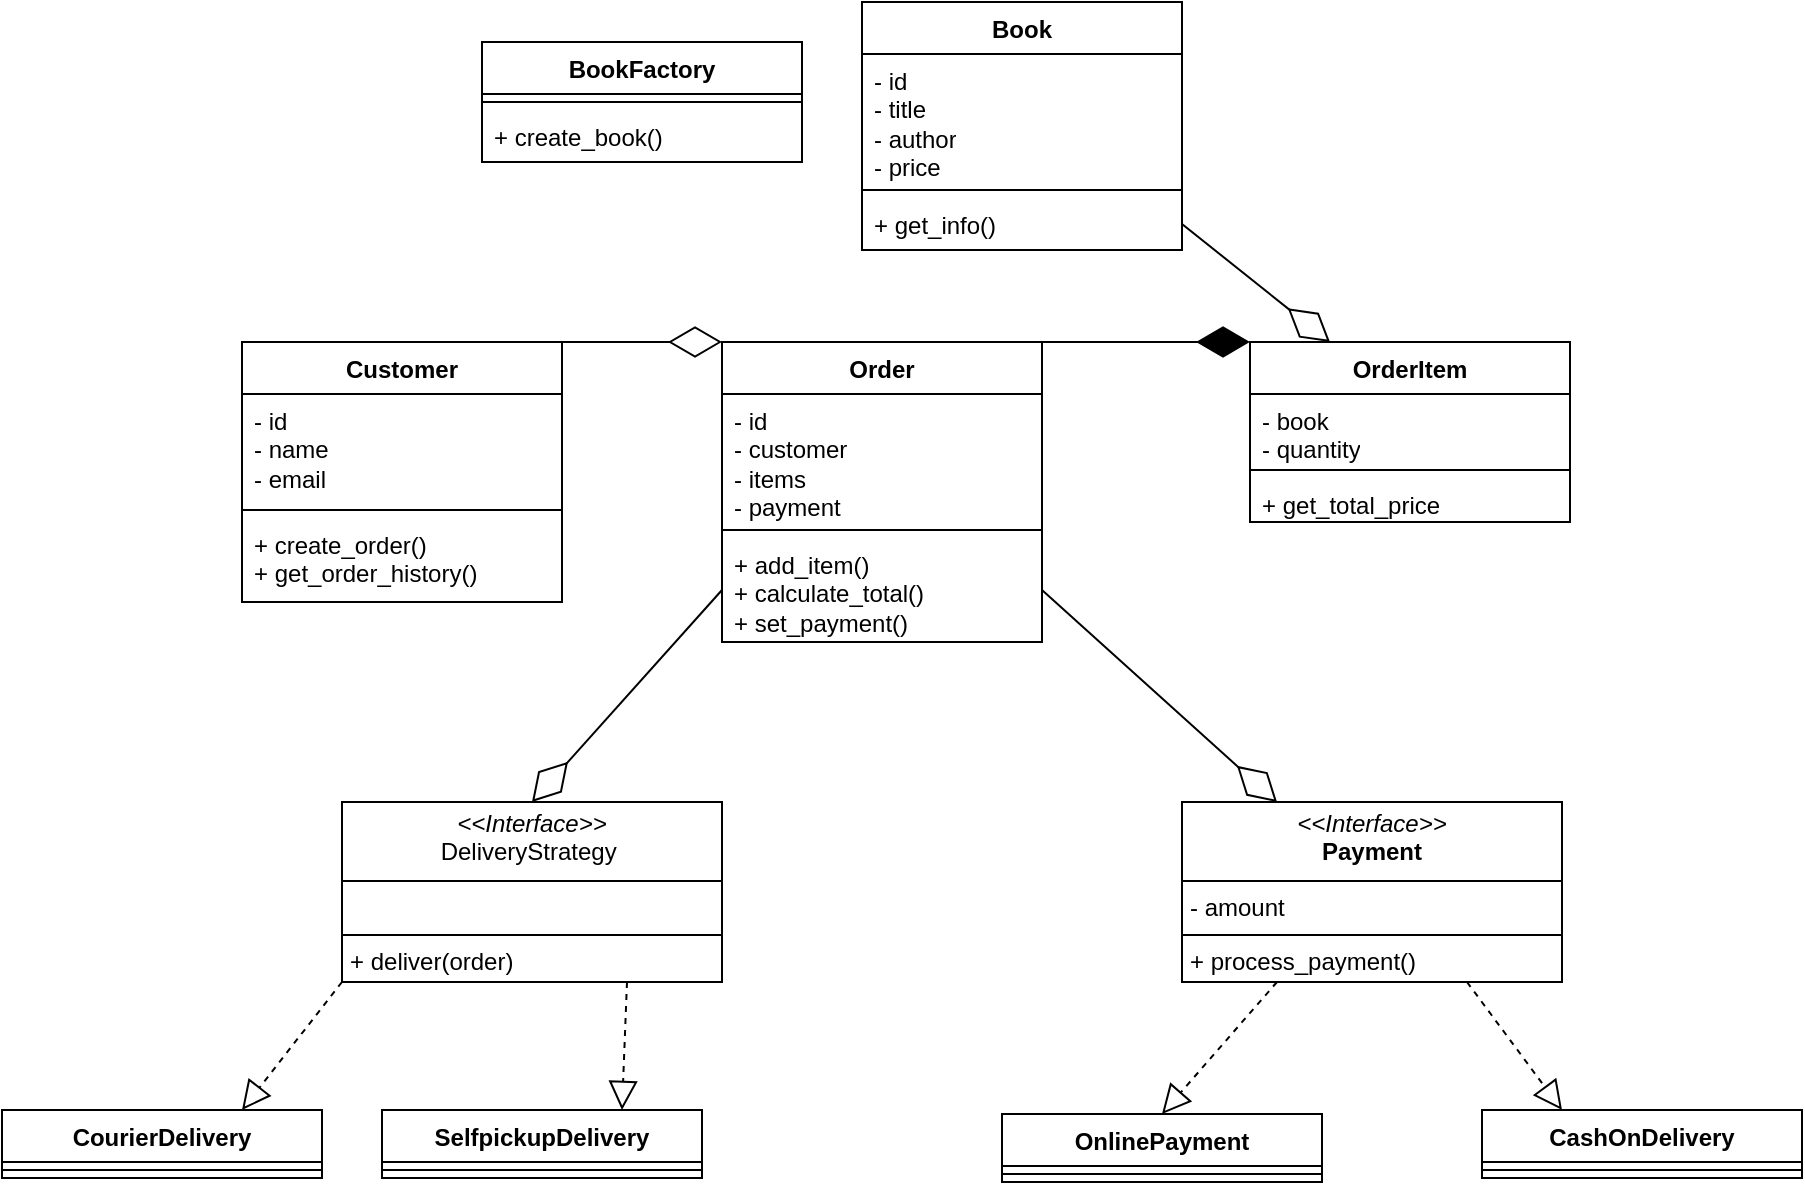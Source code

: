 <mxfile version="27.0.3">
  <diagram name="Сторінка-1" id="2ufDuct3NhN0oNPdhBB-">
    <mxGraphModel dx="2635" dy="796" grid="1" gridSize="10" guides="1" tooltips="1" connect="1" arrows="1" fold="1" page="1" pageScale="1" pageWidth="827" pageHeight="1169" math="0" shadow="0">
      <root>
        <mxCell id="0" />
        <mxCell id="1" parent="0" />
        <mxCell id="1Gr097Z7XjFOwYhHrzYQ-1" value="Book" style="swimlane;fontStyle=1;align=center;verticalAlign=top;childLayout=stackLayout;horizontal=1;startSize=26;horizontalStack=0;resizeParent=1;resizeParentMax=0;resizeLast=0;collapsible=1;marginBottom=0;whiteSpace=wrap;html=1;" vertex="1" parent="1">
          <mxGeometry x="60" y="120" width="160" height="124" as="geometry" />
        </mxCell>
        <mxCell id="1Gr097Z7XjFOwYhHrzYQ-2" value="- id&lt;div&gt;- title&lt;/div&gt;&lt;div&gt;- author&lt;/div&gt;&lt;div&gt;- price&lt;/div&gt;" style="text;strokeColor=none;fillColor=none;align=left;verticalAlign=top;spacingLeft=4;spacingRight=4;overflow=hidden;rotatable=0;points=[[0,0.5],[1,0.5]];portConstraint=eastwest;whiteSpace=wrap;html=1;" vertex="1" parent="1Gr097Z7XjFOwYhHrzYQ-1">
          <mxGeometry y="26" width="160" height="64" as="geometry" />
        </mxCell>
        <mxCell id="1Gr097Z7XjFOwYhHrzYQ-3" value="" style="line;strokeWidth=1;fillColor=none;align=left;verticalAlign=middle;spacingTop=-1;spacingLeft=3;spacingRight=3;rotatable=0;labelPosition=right;points=[];portConstraint=eastwest;strokeColor=inherit;" vertex="1" parent="1Gr097Z7XjFOwYhHrzYQ-1">
          <mxGeometry y="90" width="160" height="8" as="geometry" />
        </mxCell>
        <mxCell id="1Gr097Z7XjFOwYhHrzYQ-4" value="+ get_info()" style="text;strokeColor=none;fillColor=none;align=left;verticalAlign=top;spacingLeft=4;spacingRight=4;overflow=hidden;rotatable=0;points=[[0,0.5],[1,0.5]];portConstraint=eastwest;whiteSpace=wrap;html=1;" vertex="1" parent="1Gr097Z7XjFOwYhHrzYQ-1">
          <mxGeometry y="98" width="160" height="26" as="geometry" />
        </mxCell>
        <mxCell id="1Gr097Z7XjFOwYhHrzYQ-5" value="Customer" style="swimlane;fontStyle=1;align=center;verticalAlign=top;childLayout=stackLayout;horizontal=1;startSize=26;horizontalStack=0;resizeParent=1;resizeParentMax=0;resizeLast=0;collapsible=1;marginBottom=0;whiteSpace=wrap;html=1;" vertex="1" parent="1">
          <mxGeometry x="-250" y="290" width="160" height="130" as="geometry" />
        </mxCell>
        <mxCell id="1Gr097Z7XjFOwYhHrzYQ-6" value="- id&lt;div&gt;- name&lt;/div&gt;&lt;div&gt;- email&lt;/div&gt;" style="text;strokeColor=none;fillColor=none;align=left;verticalAlign=top;spacingLeft=4;spacingRight=4;overflow=hidden;rotatable=0;points=[[0,0.5],[1,0.5]];portConstraint=eastwest;whiteSpace=wrap;html=1;" vertex="1" parent="1Gr097Z7XjFOwYhHrzYQ-5">
          <mxGeometry y="26" width="160" height="54" as="geometry" />
        </mxCell>
        <mxCell id="1Gr097Z7XjFOwYhHrzYQ-7" value="" style="line;strokeWidth=1;fillColor=none;align=left;verticalAlign=middle;spacingTop=-1;spacingLeft=3;spacingRight=3;rotatable=0;labelPosition=right;points=[];portConstraint=eastwest;strokeColor=inherit;" vertex="1" parent="1Gr097Z7XjFOwYhHrzYQ-5">
          <mxGeometry y="80" width="160" height="8" as="geometry" />
        </mxCell>
        <mxCell id="1Gr097Z7XjFOwYhHrzYQ-8" value="+ create_order()&lt;br&gt;+ get_order_history()" style="text;strokeColor=none;fillColor=none;align=left;verticalAlign=top;spacingLeft=4;spacingRight=4;overflow=hidden;rotatable=0;points=[[0,0.5],[1,0.5]];portConstraint=eastwest;whiteSpace=wrap;html=1;" vertex="1" parent="1Gr097Z7XjFOwYhHrzYQ-5">
          <mxGeometry y="88" width="160" height="42" as="geometry" />
        </mxCell>
        <mxCell id="1Gr097Z7XjFOwYhHrzYQ-9" value="Order" style="swimlane;fontStyle=1;align=center;verticalAlign=top;childLayout=stackLayout;horizontal=1;startSize=26;horizontalStack=0;resizeParent=1;resizeParentMax=0;resizeLast=0;collapsible=1;marginBottom=0;whiteSpace=wrap;html=1;" vertex="1" parent="1">
          <mxGeometry x="-10" y="290" width="160" height="150" as="geometry" />
        </mxCell>
        <mxCell id="1Gr097Z7XjFOwYhHrzYQ-10" value="- id&lt;div&gt;- customer&lt;/div&gt;&lt;div&gt;- items&lt;/div&gt;&lt;div&gt;- payment&lt;/div&gt;" style="text;strokeColor=none;fillColor=none;align=left;verticalAlign=top;spacingLeft=4;spacingRight=4;overflow=hidden;rotatable=0;points=[[0,0.5],[1,0.5]];portConstraint=eastwest;whiteSpace=wrap;html=1;" vertex="1" parent="1Gr097Z7XjFOwYhHrzYQ-9">
          <mxGeometry y="26" width="160" height="64" as="geometry" />
        </mxCell>
        <mxCell id="1Gr097Z7XjFOwYhHrzYQ-11" value="" style="line;strokeWidth=1;fillColor=none;align=left;verticalAlign=middle;spacingTop=-1;spacingLeft=3;spacingRight=3;rotatable=0;labelPosition=right;points=[];portConstraint=eastwest;strokeColor=inherit;" vertex="1" parent="1Gr097Z7XjFOwYhHrzYQ-9">
          <mxGeometry y="90" width="160" height="8" as="geometry" />
        </mxCell>
        <mxCell id="1Gr097Z7XjFOwYhHrzYQ-12" value="+ add_item()&lt;div&gt;+ calculate_total()&lt;/div&gt;&lt;div&gt;+ set_payment()&lt;/div&gt;" style="text;strokeColor=none;fillColor=none;align=left;verticalAlign=top;spacingLeft=4;spacingRight=4;overflow=hidden;rotatable=0;points=[[0,0.5],[1,0.5]];portConstraint=eastwest;whiteSpace=wrap;html=1;" vertex="1" parent="1Gr097Z7XjFOwYhHrzYQ-9">
          <mxGeometry y="98" width="160" height="52" as="geometry" />
        </mxCell>
        <mxCell id="1Gr097Z7XjFOwYhHrzYQ-13" value="OrderItem" style="swimlane;fontStyle=1;align=center;verticalAlign=top;childLayout=stackLayout;horizontal=1;startSize=26;horizontalStack=0;resizeParent=1;resizeParentMax=0;resizeLast=0;collapsible=1;marginBottom=0;whiteSpace=wrap;html=1;" vertex="1" parent="1">
          <mxGeometry x="254" y="290" width="160" height="90" as="geometry" />
        </mxCell>
        <mxCell id="1Gr097Z7XjFOwYhHrzYQ-14" value="- book&lt;div&gt;- quantity&lt;/div&gt;" style="text;strokeColor=none;fillColor=none;align=left;verticalAlign=top;spacingLeft=4;spacingRight=4;overflow=hidden;rotatable=0;points=[[0,0.5],[1,0.5]];portConstraint=eastwest;whiteSpace=wrap;html=1;" vertex="1" parent="1Gr097Z7XjFOwYhHrzYQ-13">
          <mxGeometry y="26" width="160" height="34" as="geometry" />
        </mxCell>
        <mxCell id="1Gr097Z7XjFOwYhHrzYQ-15" value="" style="line;strokeWidth=1;fillColor=none;align=left;verticalAlign=middle;spacingTop=-1;spacingLeft=3;spacingRight=3;rotatable=0;labelPosition=right;points=[];portConstraint=eastwest;strokeColor=inherit;" vertex="1" parent="1Gr097Z7XjFOwYhHrzYQ-13">
          <mxGeometry y="60" width="160" height="8" as="geometry" />
        </mxCell>
        <mxCell id="1Gr097Z7XjFOwYhHrzYQ-16" value="+ get_total_price" style="text;strokeColor=none;fillColor=none;align=left;verticalAlign=top;spacingLeft=4;spacingRight=4;overflow=hidden;rotatable=0;points=[[0,0.5],[1,0.5]];portConstraint=eastwest;whiteSpace=wrap;html=1;" vertex="1" parent="1Gr097Z7XjFOwYhHrzYQ-13">
          <mxGeometry y="68" width="160" height="22" as="geometry" />
        </mxCell>
        <mxCell id="1Gr097Z7XjFOwYhHrzYQ-17" value="OnlinePayment" style="swimlane;fontStyle=1;align=center;verticalAlign=top;childLayout=stackLayout;horizontal=1;startSize=26;horizontalStack=0;resizeParent=1;resizeParentMax=0;resizeLast=0;collapsible=1;marginBottom=0;whiteSpace=wrap;html=1;" vertex="1" parent="1">
          <mxGeometry x="130" y="676" width="160" height="34" as="geometry" />
        </mxCell>
        <mxCell id="1Gr097Z7XjFOwYhHrzYQ-19" value="" style="line;strokeWidth=1;fillColor=none;align=left;verticalAlign=middle;spacingTop=-1;spacingLeft=3;spacingRight=3;rotatable=0;labelPosition=right;points=[];portConstraint=eastwest;strokeColor=inherit;" vertex="1" parent="1Gr097Z7XjFOwYhHrzYQ-17">
          <mxGeometry y="26" width="160" height="8" as="geometry" />
        </mxCell>
        <mxCell id="1Gr097Z7XjFOwYhHrzYQ-21" value="&lt;p style=&quot;margin:0px;margin-top:4px;text-align:center;&quot;&gt;&lt;i&gt;&amp;lt;&amp;lt;Interface&amp;gt;&amp;gt;&lt;/i&gt;&lt;br&gt;&lt;b&gt;Payment&lt;/b&gt;&lt;/p&gt;&lt;hr size=&quot;1&quot; style=&quot;border-style:solid;&quot;&gt;&lt;p style=&quot;margin:0px;margin-left:4px;&quot;&gt;- amount&lt;/p&gt;&lt;hr size=&quot;1&quot; style=&quot;border-style:solid;&quot;&gt;&lt;p style=&quot;margin:0px;margin-left:4px;&quot;&gt;+ process_payment()&lt;br&gt;&lt;/p&gt;" style="verticalAlign=top;align=left;overflow=fill;html=1;whiteSpace=wrap;" vertex="1" parent="1">
          <mxGeometry x="220" y="520" width="190" height="90" as="geometry" />
        </mxCell>
        <mxCell id="1Gr097Z7XjFOwYhHrzYQ-22" value="CashOnDelivery " style="swimlane;fontStyle=1;align=center;verticalAlign=top;childLayout=stackLayout;horizontal=1;startSize=26;horizontalStack=0;resizeParent=1;resizeParentMax=0;resizeLast=0;collapsible=1;marginBottom=0;whiteSpace=wrap;html=1;" vertex="1" parent="1">
          <mxGeometry x="370" y="674" width="160" height="34" as="geometry" />
        </mxCell>
        <mxCell id="1Gr097Z7XjFOwYhHrzYQ-24" value="" style="line;strokeWidth=1;fillColor=none;align=left;verticalAlign=middle;spacingTop=-1;spacingLeft=3;spacingRight=3;rotatable=0;labelPosition=right;points=[];portConstraint=eastwest;strokeColor=inherit;" vertex="1" parent="1Gr097Z7XjFOwYhHrzYQ-22">
          <mxGeometry y="26" width="160" height="8" as="geometry" />
        </mxCell>
        <mxCell id="1Gr097Z7XjFOwYhHrzYQ-26" value="&lt;p style=&quot;margin:0px;margin-top:4px;text-align:center;&quot;&gt;&lt;i&gt;&amp;lt;&amp;lt;Interface&amp;gt;&amp;gt;&lt;/i&gt;&lt;br&gt;DeliveryStrategy&amp;nbsp;&lt;/p&gt;&lt;hr size=&quot;1&quot; style=&quot;border-style:solid;&quot;&gt;&lt;p style=&quot;margin:0px;margin-left:4px;&quot;&gt;&lt;br&gt;&lt;/p&gt;&lt;hr size=&quot;1&quot; style=&quot;border-style:solid;&quot;&gt;&lt;p style=&quot;margin:0px;margin-left:4px;&quot;&gt;+ deliver(order)&lt;br&gt;&lt;/p&gt;" style="verticalAlign=top;align=left;overflow=fill;html=1;whiteSpace=wrap;" vertex="1" parent="1">
          <mxGeometry x="-200" y="520" width="190" height="90" as="geometry" />
        </mxCell>
        <mxCell id="1Gr097Z7XjFOwYhHrzYQ-27" value="CourierDelivery " style="swimlane;fontStyle=1;align=center;verticalAlign=top;childLayout=stackLayout;horizontal=1;startSize=26;horizontalStack=0;resizeParent=1;resizeParentMax=0;resizeLast=0;collapsible=1;marginBottom=0;whiteSpace=wrap;html=1;" vertex="1" parent="1">
          <mxGeometry x="-370" y="674" width="160" height="34" as="geometry" />
        </mxCell>
        <mxCell id="1Gr097Z7XjFOwYhHrzYQ-28" value="" style="line;strokeWidth=1;fillColor=none;align=left;verticalAlign=middle;spacingTop=-1;spacingLeft=3;spacingRight=3;rotatable=0;labelPosition=right;points=[];portConstraint=eastwest;strokeColor=inherit;" vertex="1" parent="1Gr097Z7XjFOwYhHrzYQ-27">
          <mxGeometry y="26" width="160" height="8" as="geometry" />
        </mxCell>
        <mxCell id="1Gr097Z7XjFOwYhHrzYQ-29" value="SelfpickupDelivery" style="swimlane;fontStyle=1;align=center;verticalAlign=top;childLayout=stackLayout;horizontal=1;startSize=26;horizontalStack=0;resizeParent=1;resizeParentMax=0;resizeLast=0;collapsible=1;marginBottom=0;whiteSpace=wrap;html=1;" vertex="1" parent="1">
          <mxGeometry x="-180" y="674" width="160" height="34" as="geometry" />
        </mxCell>
        <mxCell id="1Gr097Z7XjFOwYhHrzYQ-30" value="" style="line;strokeWidth=1;fillColor=none;align=left;verticalAlign=middle;spacingTop=-1;spacingLeft=3;spacingRight=3;rotatable=0;labelPosition=right;points=[];portConstraint=eastwest;strokeColor=inherit;" vertex="1" parent="1Gr097Z7XjFOwYhHrzYQ-29">
          <mxGeometry y="26" width="160" height="8" as="geometry" />
        </mxCell>
        <mxCell id="1Gr097Z7XjFOwYhHrzYQ-31" value="BookFactory" style="swimlane;fontStyle=1;align=center;verticalAlign=top;childLayout=stackLayout;horizontal=1;startSize=26;horizontalStack=0;resizeParent=1;resizeParentMax=0;resizeLast=0;collapsible=1;marginBottom=0;whiteSpace=wrap;html=1;" vertex="1" parent="1">
          <mxGeometry x="-130" y="140" width="160" height="60" as="geometry" />
        </mxCell>
        <mxCell id="1Gr097Z7XjFOwYhHrzYQ-33" value="" style="line;strokeWidth=1;fillColor=none;align=left;verticalAlign=middle;spacingTop=-1;spacingLeft=3;spacingRight=3;rotatable=0;labelPosition=right;points=[];portConstraint=eastwest;strokeColor=inherit;" vertex="1" parent="1Gr097Z7XjFOwYhHrzYQ-31">
          <mxGeometry y="26" width="160" height="8" as="geometry" />
        </mxCell>
        <mxCell id="1Gr097Z7XjFOwYhHrzYQ-34" value="+ create_book()" style="text;strokeColor=none;fillColor=none;align=left;verticalAlign=top;spacingLeft=4;spacingRight=4;overflow=hidden;rotatable=0;points=[[0,0.5],[1,0.5]];portConstraint=eastwest;whiteSpace=wrap;html=1;" vertex="1" parent="1Gr097Z7XjFOwYhHrzYQ-31">
          <mxGeometry y="34" width="160" height="26" as="geometry" />
        </mxCell>
        <mxCell id="1Gr097Z7XjFOwYhHrzYQ-35" value="" style="endArrow=diamondThin;endFill=0;endSize=24;html=1;rounded=0;exitX=1;exitY=0.5;exitDx=0;exitDy=0;entryX=0.25;entryY=0;entryDx=0;entryDy=0;" edge="1" parent="1" source="1Gr097Z7XjFOwYhHrzYQ-4" target="1Gr097Z7XjFOwYhHrzYQ-13">
          <mxGeometry width="160" relative="1" as="geometry">
            <mxPoint x="250" y="240" as="sourcePoint" />
            <mxPoint x="414" y="190" as="targetPoint" />
          </mxGeometry>
        </mxCell>
        <mxCell id="1Gr097Z7XjFOwYhHrzYQ-36" value="" style="endArrow=diamondThin;endFill=0;endSize=24;html=1;rounded=0;exitX=1;exitY=0;exitDx=0;exitDy=0;entryX=0;entryY=0;entryDx=0;entryDy=0;" edge="1" parent="1" source="1Gr097Z7XjFOwYhHrzYQ-5" target="1Gr097Z7XjFOwYhHrzYQ-9">
          <mxGeometry width="160" relative="1" as="geometry">
            <mxPoint x="160" y="241" as="sourcePoint" />
            <mxPoint x="234" y="300" as="targetPoint" />
          </mxGeometry>
        </mxCell>
        <mxCell id="1Gr097Z7XjFOwYhHrzYQ-37" value="" style="endArrow=diamondThin;endFill=1;endSize=24;html=1;rounded=0;exitX=1;exitY=0;exitDx=0;exitDy=0;entryX=0;entryY=0;entryDx=0;entryDy=0;" edge="1" parent="1" source="1Gr097Z7XjFOwYhHrzYQ-9" target="1Gr097Z7XjFOwYhHrzYQ-13">
          <mxGeometry width="160" relative="1" as="geometry">
            <mxPoint x="60" y="390" as="sourcePoint" />
            <mxPoint x="220" y="390" as="targetPoint" />
          </mxGeometry>
        </mxCell>
        <mxCell id="1Gr097Z7XjFOwYhHrzYQ-38" value="" style="endArrow=diamondThin;endFill=0;endSize=24;html=1;rounded=0;exitX=1;exitY=0.5;exitDx=0;exitDy=0;entryX=0.25;entryY=0;entryDx=0;entryDy=0;" edge="1" parent="1" source="1Gr097Z7XjFOwYhHrzYQ-12" target="1Gr097Z7XjFOwYhHrzYQ-21">
          <mxGeometry width="160" relative="1" as="geometry">
            <mxPoint x="-80" y="300" as="sourcePoint" />
            <mxPoint y="300" as="targetPoint" />
          </mxGeometry>
        </mxCell>
        <mxCell id="1Gr097Z7XjFOwYhHrzYQ-39" value="" style="endArrow=diamondThin;endFill=0;endSize=24;html=1;rounded=0;exitX=0;exitY=0.5;exitDx=0;exitDy=0;entryX=0.5;entryY=0;entryDx=0;entryDy=0;" edge="1" parent="1" source="1Gr097Z7XjFOwYhHrzYQ-12" target="1Gr097Z7XjFOwYhHrzYQ-26">
          <mxGeometry width="160" relative="1" as="geometry">
            <mxPoint x="160" y="424" as="sourcePoint" />
            <mxPoint x="223" y="530" as="targetPoint" />
          </mxGeometry>
        </mxCell>
        <mxCell id="1Gr097Z7XjFOwYhHrzYQ-44" value="" style="endArrow=block;dashed=1;endFill=0;endSize=12;html=1;rounded=0;exitX=0;exitY=1;exitDx=0;exitDy=0;entryX=0.75;entryY=0;entryDx=0;entryDy=0;" edge="1" parent="1" source="1Gr097Z7XjFOwYhHrzYQ-26" target="1Gr097Z7XjFOwYhHrzYQ-27">
          <mxGeometry width="160" relative="1" as="geometry">
            <mxPoint x="-30" y="580" as="sourcePoint" />
            <mxPoint x="130" y="580" as="targetPoint" />
          </mxGeometry>
        </mxCell>
        <mxCell id="1Gr097Z7XjFOwYhHrzYQ-45" value="" style="endArrow=block;dashed=1;endFill=0;endSize=12;html=1;rounded=0;exitX=0.75;exitY=1;exitDx=0;exitDy=0;entryX=0.75;entryY=0;entryDx=0;entryDy=0;" edge="1" parent="1" source="1Gr097Z7XjFOwYhHrzYQ-26" target="1Gr097Z7XjFOwYhHrzYQ-29">
          <mxGeometry width="160" relative="1" as="geometry">
            <mxPoint x="-190" y="620" as="sourcePoint" />
            <mxPoint x="-240" y="684" as="targetPoint" />
          </mxGeometry>
        </mxCell>
        <mxCell id="1Gr097Z7XjFOwYhHrzYQ-46" value="" style="endArrow=block;dashed=1;endFill=0;endSize=12;html=1;rounded=0;exitX=0.25;exitY=1;exitDx=0;exitDy=0;entryX=0.5;entryY=0;entryDx=0;entryDy=0;" edge="1" parent="1" source="1Gr097Z7XjFOwYhHrzYQ-21" target="1Gr097Z7XjFOwYhHrzYQ-17">
          <mxGeometry width="160" relative="1" as="geometry">
            <mxPoint x="-47" y="620" as="sourcePoint" />
            <mxPoint x="-50" y="684" as="targetPoint" />
          </mxGeometry>
        </mxCell>
        <mxCell id="1Gr097Z7XjFOwYhHrzYQ-47" value="" style="endArrow=block;dashed=1;endFill=0;endSize=12;html=1;rounded=0;exitX=0.75;exitY=1;exitDx=0;exitDy=0;entryX=0.25;entryY=0;entryDx=0;entryDy=0;" edge="1" parent="1" source="1Gr097Z7XjFOwYhHrzYQ-21" target="1Gr097Z7XjFOwYhHrzYQ-22">
          <mxGeometry width="160" relative="1" as="geometry">
            <mxPoint x="230" y="620" as="sourcePoint" />
            <mxPoint x="220" y="686" as="targetPoint" />
          </mxGeometry>
        </mxCell>
      </root>
    </mxGraphModel>
  </diagram>
</mxfile>
